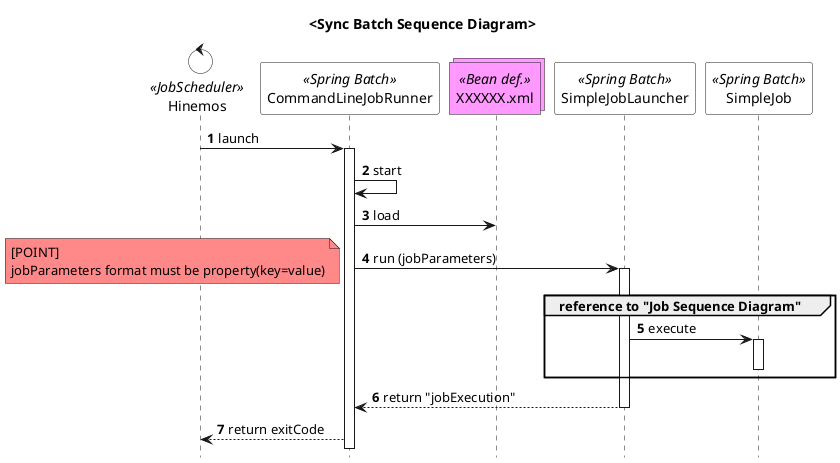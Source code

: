 @startuml
' configuration
autonumber
hide footbox
skinparam {
  defaultFontName Ricty Diminished
}

' title
title ==<Sync Batch Sequence Diagram>==

' classifier
control Hinemos <<JobScheduler>> #ffffff
participant "CommandLineJobRunner" as CommandLineJobRunner <<Spring Batch>> #ffffff
collections "XXXXXX.xml" as bean.xml <<Bean def.>> #ff99ff
participant SimpleJobLauncher <<Spring Batch>> #ffffff
participant SimpleJob <<Spring Batch>> #ffffff

' Sequence
Hinemos -> CommandLineJobRunner : launch
activate CommandLineJobRunner
CommandLineJobRunner -> CommandLineJobRunner : start
CommandLineJobRunner -> "bean.xml" : load
CommandLineJobRunner -> SimpleJobLauncher : run (jobParameters)
note left #ff8888
  [POINT]
  jobParameters format must be property(key=value)
end note
activate SimpleJobLauncher
group reference to "Job Sequence Diagram"
  SimpleJobLauncher -> SimpleJob : execute
  activate SimpleJob
  deactivate SimpleJob
end
CommandLineJobRunner <-- SimpleJobLauncher : return "jobExecution"
deactivate SimpleJobLauncher
Hinemos <-- CommandLineJobRunner : return exitCode
@enduml
